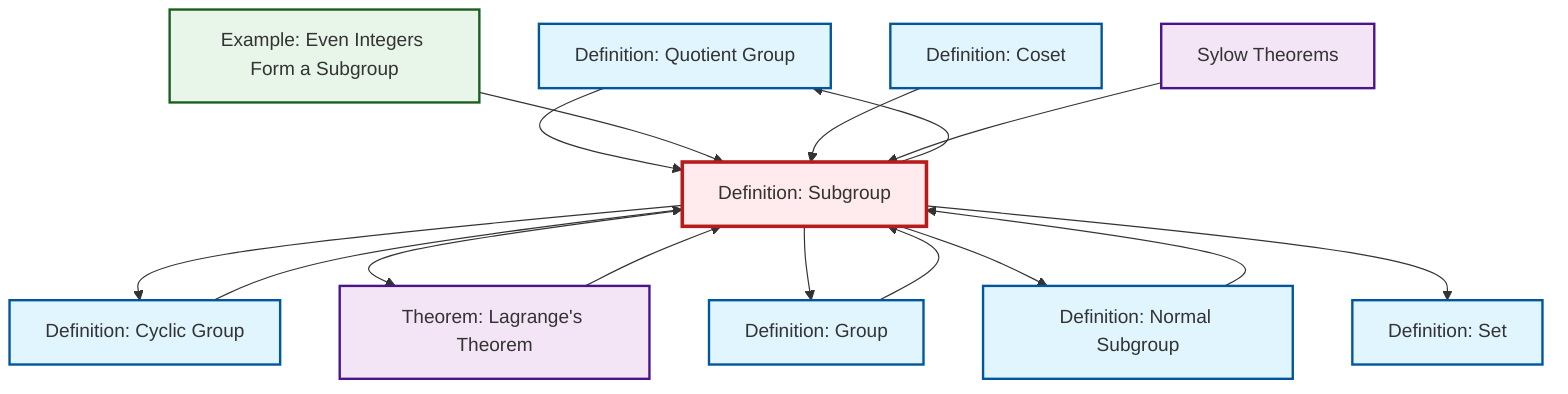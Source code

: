 graph TD
    classDef definition fill:#e1f5fe,stroke:#01579b,stroke-width:2px
    classDef theorem fill:#f3e5f5,stroke:#4a148c,stroke-width:2px
    classDef axiom fill:#fff3e0,stroke:#e65100,stroke-width:2px
    classDef example fill:#e8f5e9,stroke:#1b5e20,stroke-width:2px
    classDef current fill:#ffebee,stroke:#b71c1c,stroke-width:3px
    def-quotient-group["Definition: Quotient Group"]:::definition
    ex-even-integers-subgroup["Example: Even Integers Form a Subgroup"]:::example
    def-subgroup["Definition: Subgroup"]:::definition
    def-cyclic-group["Definition: Cyclic Group"]:::definition
    def-group["Definition: Group"]:::definition
    def-set["Definition: Set"]:::definition
    thm-sylow["Sylow Theorems"]:::theorem
    def-normal-subgroup["Definition: Normal Subgroup"]:::definition
    def-coset["Definition: Coset"]:::definition
    thm-lagrange["Theorem: Lagrange's Theorem"]:::theorem
    def-quotient-group --> def-subgroup
    def-normal-subgroup --> def-subgroup
    ex-even-integers-subgroup --> def-subgroup
    def-subgroup --> def-cyclic-group
    def-subgroup --> thm-lagrange
    def-coset --> def-subgroup
    def-subgroup --> def-group
    def-subgroup --> def-normal-subgroup
    def-subgroup --> def-quotient-group
    def-group --> def-subgroup
    def-cyclic-group --> def-subgroup
    thm-sylow --> def-subgroup
    thm-lagrange --> def-subgroup
    def-subgroup --> def-set
    class def-subgroup current